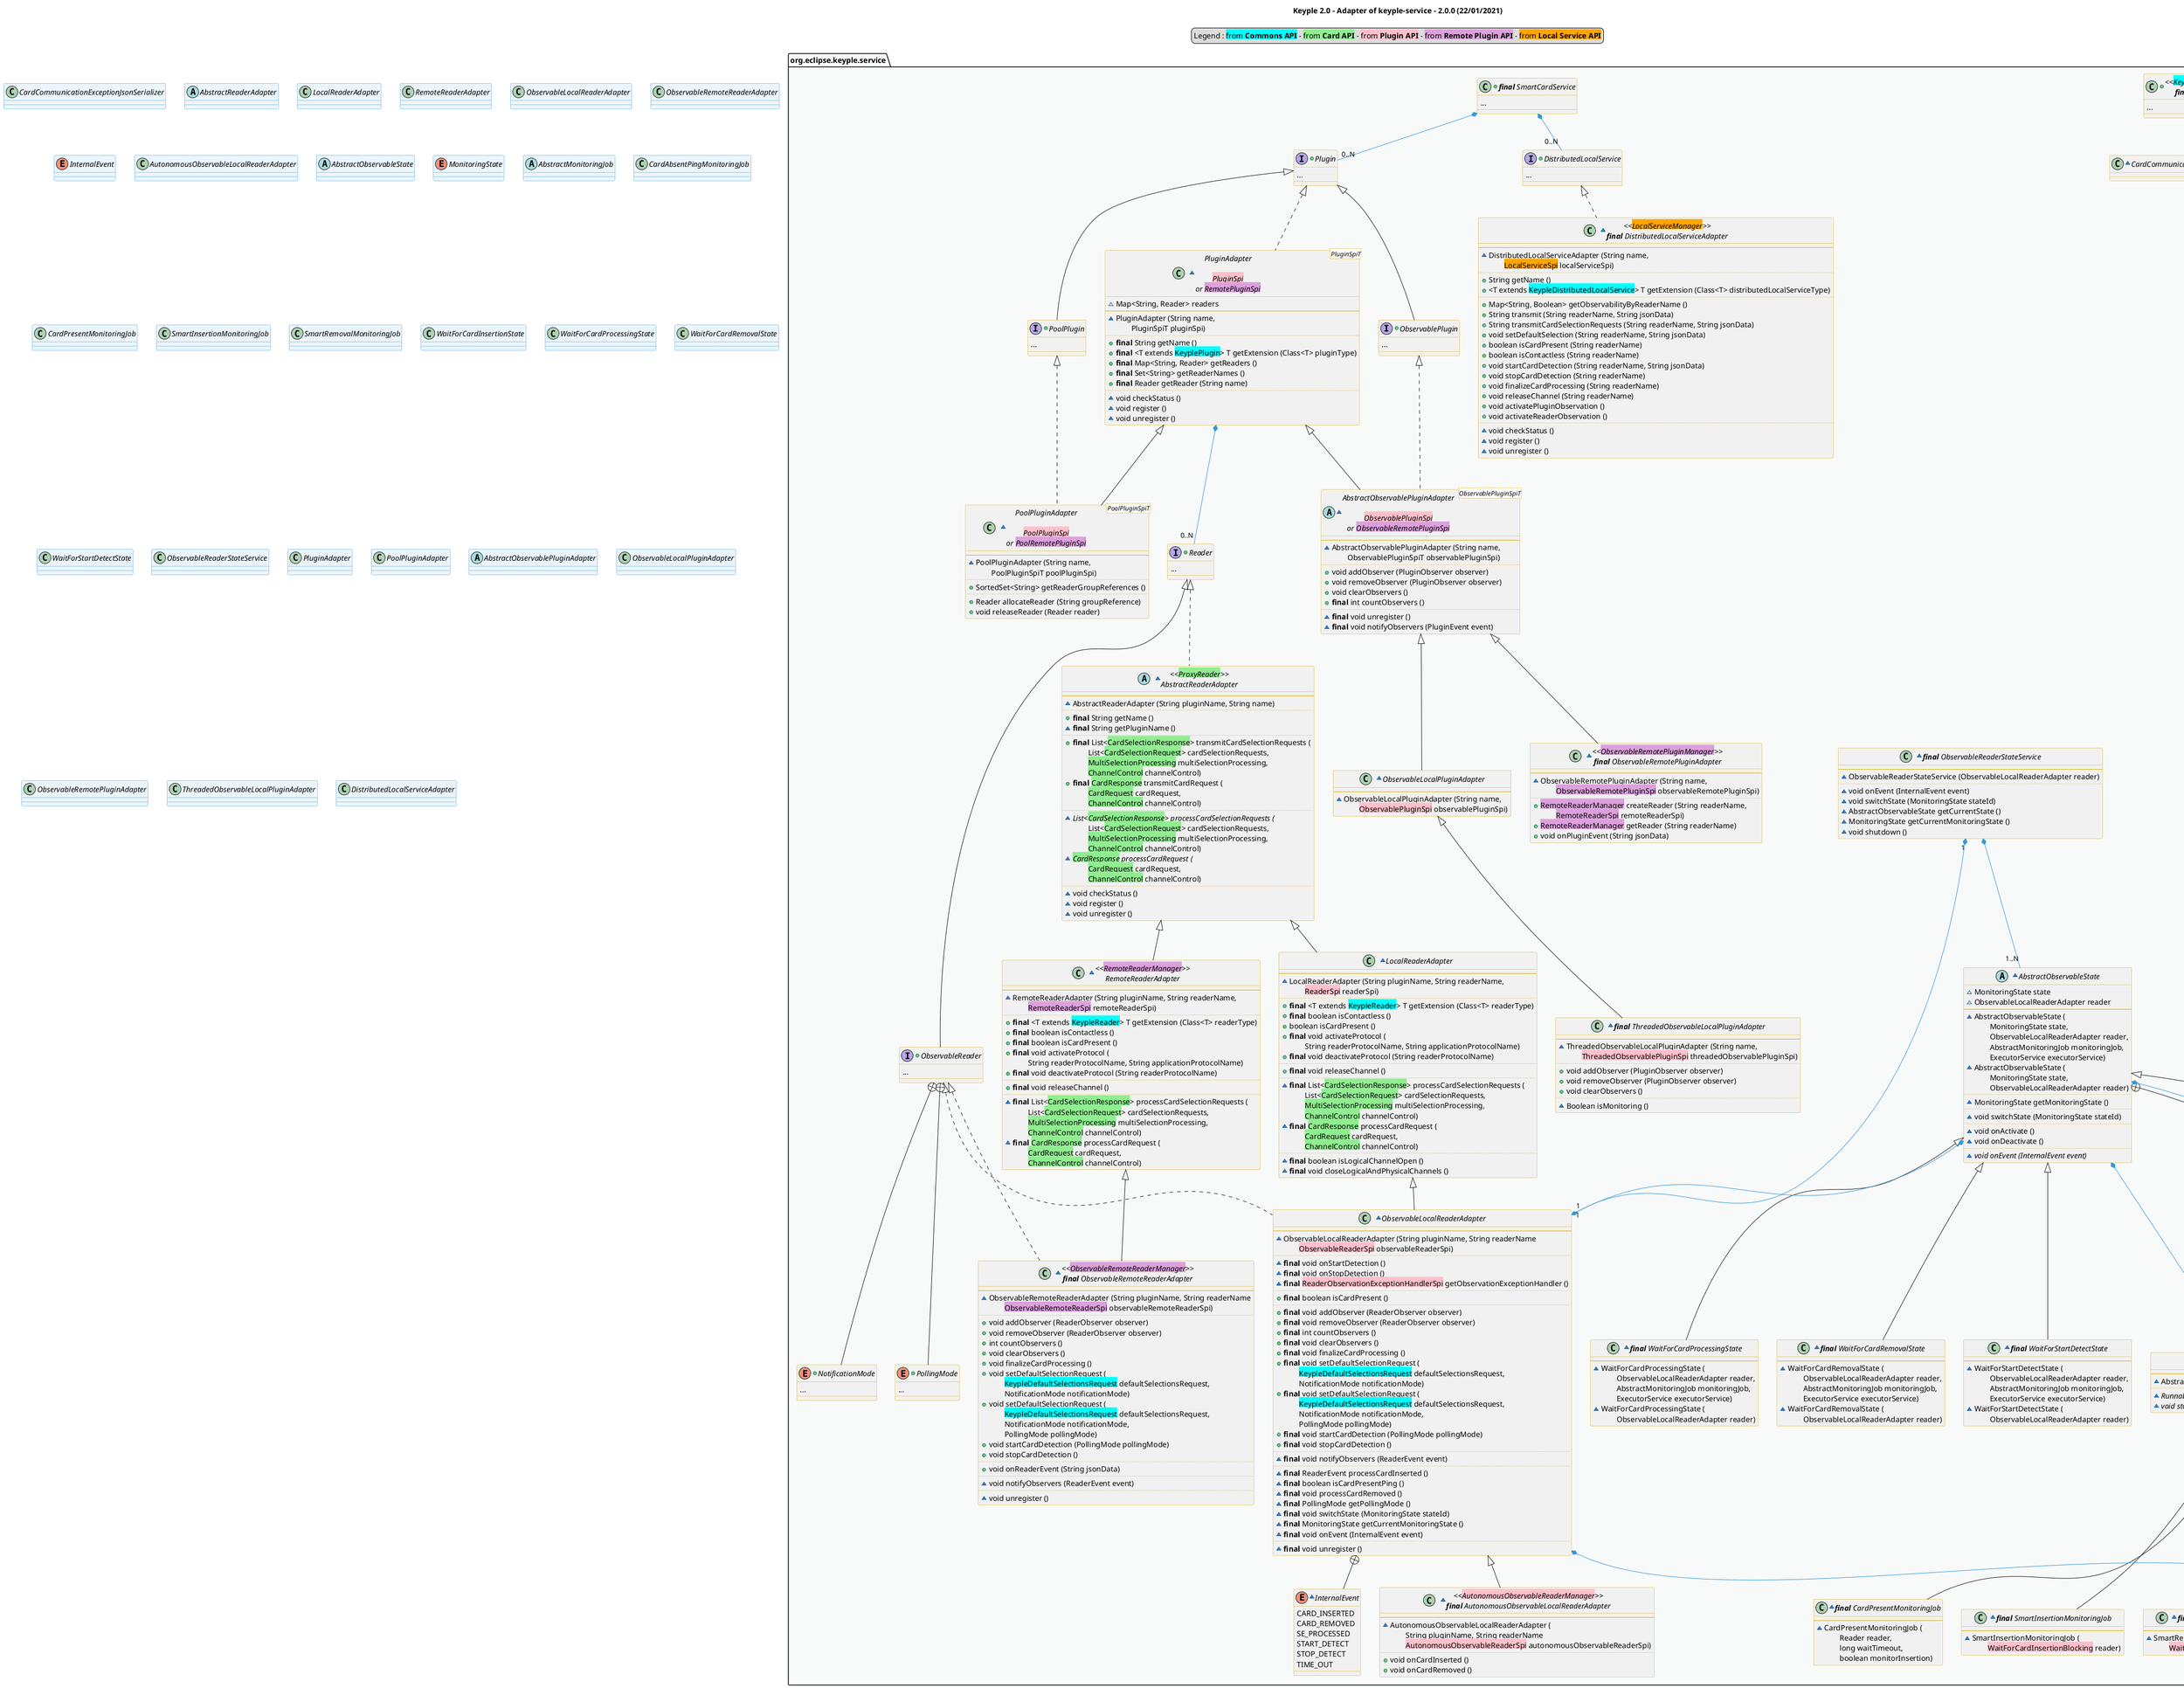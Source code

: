 @startuml
title
    Keyple 2.0 - Adapter of keyple-service - 2.0.0 (22/01/2021)
end title

' == THEME ==

'Couleurs issues de : https://htmlcolorcodes.com/fr/tableau-de-couleur/tableau-de-couleur-design-plat/
!define C_GREY1 F8F9F9
!define C_GREY2 F2F3F4
!define C_GREY3 E5E7E9
!define C_GREY4 D7DBDD
!define C_GREY5 CACFD2
!define C_GREY6 BDC3C7
!define C_LINK 3498DB
!define C_USE 27AE60

skinparam Shadowing false
skinparam ClassFontStyle italic
skinparam ClassBorderColor #D4AC0D
skinparam stereotypeABorderColor #A9DCDF
skinparam stereotypeIBorderColor #B4A7E5
skinparam stereotypeCBorderColor #ADD1B2
skinparam stereotypeEBorderColor #EB93DF
' Red
skinparam ClassBackgroundColor<<red>> #FDEDEC
skinparam ClassBorderColor<<red>> #E74C3C
hide <<red>> stereotype
' Purple
skinparam ClassBackgroundColor<<purple>> #F4ECF7
skinparam ClassBorderColor<<purple>> #8E44AD
hide <<purple>> stereotype
' blue
skinparam ClassBackgroundColor<<blue>> #EBF5FB
skinparam ClassBorderColor<<blue>> #3498DB
hide <<blue>> stereotype
' Green
skinparam ClassBackgroundColor<<green>> #E9F7EF
skinparam ClassBorderColor<<green>> #27AE60
hide <<green>> stereotype
' Grey
skinparam ClassBackgroundColor<<grey>> #EAECEE
skinparam ClassBorderColor<<grey>> #2C3E50
hide <<grey>> stereotype

' == CONTENT ==

legend top
    Legend : <back:cyan>from **Commons API**</back> - <back:lightGreen>from **Card API**</back> - <back:pink>from **Plugin API**</back> - <back:plum>from **Remote Plugin API**</back> - <back:orange>from **Local Service API**</back>
end legend

package "org.eclipse.keyple.service" as service {
    ' SPI
    package spi {
        +interface PluginObserver {
            ...
        }
        +interface ReaderObserver {
            ...
        }
    }
    ' SERVICE
    +class "**final** SmartCardService" as SmartCardService {
        ...
    }
    +interface Plugin {
        ...
    }
    +interface DistributedLocalService {
        ...
    }
    +interface ObservablePlugin extends Plugin {
        ...
    }
    +class "<<<back:cyan>KeyplePluginEvent</back>>>\n**final** PluginEvent" as PluginEvent {
        ...
    }
    +interface PoolPlugin extends Plugin {
        ...
    }
    +interface Reader {
        ...
    }
    +interface ObservableReader extends Reader {
        ...
    }
    +enum NotificationMode {
        ...
    }
    +enum PollingMode {
        ...
    }
    +class "<<<back:cyan>KeypleReaderEvent</back>>>\n**final** ReaderEvent" as ReaderEvent {
        ...
    }

    ' ADAPTERS
    ~class CardCommunicationExceptionJsonSerializer {
    }
    ~abstract class "<<<back:lightGreen>ProxyReader</back>>>\nAbstractReaderAdapter" as AbstractReaderAdapter implements Reader {
        --
        ~AbstractReaderAdapter (String pluginName, String name)
        ..
        +**final** String getName ()
        ~**final** String getPluginName ()
        ..
        +**final** List<<back:lightGreen>CardSelectionResponse</back>> transmitCardSelectionRequests (
            \tList<<back:lightGreen>CardSelectionRequest</back>> cardSelectionRequests,
            \t<back:lightGreen>MultiSelectionProcessing</back> multiSelectionProcessing,
            \t<back:lightGreen>ChannelControl</back> channelControl)
        +**final** <back:lightGreen>CardResponse</back> transmitCardRequest (
            \t<back:lightGreen>CardRequest</back> cardRequest,
            \t<back:lightGreen>ChannelControl</back> channelControl)
        ..
        ~{abstract} List<<back:lightGreen>CardSelectionResponse</back>> processCardSelectionRequests (
            \tList<<back:lightGreen>CardSelectionRequest</back>> cardSelectionRequests,
            \t<back:lightGreen>MultiSelectionProcessing</back> multiSelectionProcessing,
            \t<back:lightGreen>ChannelControl</back> channelControl)
        ~{abstract} <back:lightGreen>CardResponse</back> processCardRequest (
            \t<back:lightGreen>CardRequest</back> cardRequest,
            \t<back:lightGreen>ChannelControl</back> channelControl)
        ..
        ~void checkStatus ()
        ~void register ()
        ~void unregister ()
    }
    ~class LocalReaderAdapter extends AbstractReaderAdapter {
        --
        ~LocalReaderAdapter (String pluginName, String readerName,
            \t<back:pink>ReaderSpi</back> readerSpi)
        ..
        +**final** <T extends <back:cyan>KeypleReader</back>> T getExtension (Class<T> readerType)
        +**final** boolean isContactless ()
        +boolean isCardPresent ()
        +**final** void activateProtocol (
            \tString readerProtocolName, String applicationProtocolName)
        +**final** void deactivateProtocol (String readerProtocolName)
        ..
        +**final** void releaseChannel ()
        ..
        ~**final** List<<back:lightGreen>CardSelectionResponse</back>> processCardSelectionRequests (
            \tList<<back:lightGreen>CardSelectionRequest</back>> cardSelectionRequests,
            \t<back:lightGreen>MultiSelectionProcessing</back> multiSelectionProcessing,
            \t<back:lightGreen>ChannelControl</back> channelControl)
        ~**final** <back:lightGreen>CardResponse</back> processCardRequest (
            \t<back:lightGreen>CardRequest</back> cardRequest,
            \t<back:lightGreen>ChannelControl</back> channelControl)
        ..
        ~**final** boolean isLogicalChannelOpen ()
        ~**final** void closeLogicalAndPhysicalChannels ()
    }
    ~class "<<<back:plum>RemoteReaderManager</back>>>\nRemoteReaderAdapter" as RemoteReaderAdapter extends AbstractReaderAdapter {
        --
        ~RemoteReaderAdapter (String pluginName, String readerName,
            \t<back:plum>RemoteReaderSpi</back> remoteReaderSpi)
        ..
        +**final** <T extends <back:cyan>KeypleReader</back>> T getExtension (Class<T> readerType)
        +**final** boolean isContactless ()
        +**final** boolean isCardPresent ()
        +**final** void activateProtocol (
            \tString readerProtocolName, String applicationProtocolName)
        +**final** void deactivateProtocol (String readerProtocolName)
        ..
        +**final** void releaseChannel ()
        ..
        ~**final** List<<back:lightGreen>CardSelectionResponse</back>> processCardSelectionRequests (
            \tList<<back:lightGreen>CardSelectionRequest</back>> cardSelectionRequests,
            \t<back:lightGreen>MultiSelectionProcessing</back> multiSelectionProcessing,
            \t<back:lightGreen>ChannelControl</back> channelControl)
        ~**final** <back:lightGreen>CardResponse</back> processCardRequest (
            \t<back:lightGreen>CardRequest</back> cardRequest,
            \t<back:lightGreen>ChannelControl</back> channelControl)
    }
    ~class ObservableLocalReaderAdapter extends LocalReaderAdapter implements ObservableReader {
        --
        ~ObservableLocalReaderAdapter (String pluginName, String readerName
            \t<back:pink>ObservableReaderSpi</back> observableReaderSpi)
        ..
        ~**final** void onStartDetection ()
        ~**final** void onStopDetection ()
        ~**final** <back:pink>ReaderObservationExceptionHandlerSpi</back> getObservationExceptionHandler ()
        ..
        +**final** boolean isCardPresent ()
        ..
        +**final** void addObserver (ReaderObserver observer)
        +**final** void removeObserver (ReaderObserver observer)
        +**final** int countObservers ()
        +**final** void clearObservers ()
        +**final** void finalizeCardProcessing ()
        +**final** void setDefaultSelectionRequest (
            \t<back:cyan>KeypleDefaultSelectionsRequest</back> defaultSelectionsRequest,
            \tNotificationMode notificationMode)
        +**final** void setDefaultSelectionRequest (
            \t<back:cyan>KeypleDefaultSelectionsRequest</back> defaultSelectionsRequest,
            \tNotificationMode notificationMode,
            \tPollingMode pollingMode)
        +**final** void startCardDetection (PollingMode pollingMode)
        +**final** void stopCardDetection ()
        ..
        ~**final** void notifyObservers (ReaderEvent event)
        ..
        ~**final** ReaderEvent processCardInserted ()
        ~**final** boolean isCardPresentPing ()
        ~**final** void processCardRemoved ()
        ~**final** PollingMode getPollingMode ()
        ~**final** void switchState (MonitoringState stateId)
        ~**final** MonitoringState getCurrentMonitoringState ()
        ~**final** void onEvent (InternalEvent event)
        ..
        ~**final** void unregister ()
    }
    ~enum InternalEvent {
        CARD_INSERTED
        CARD_REMOVED
        SE_PROCESSED
        START_DETECT
        STOP_DETECT
        TIME_OUT
    }
    ~class "<<<back:pink>AutonomousObservableReaderManager</back>>>\n**final** AutonomousObservableLocalReaderAdapter" as AutonomousObservableLocalReaderAdapter extends ObservableLocalReaderAdapter {
        --
        ~AutonomousObservableLocalReaderAdapter (
            \tString pluginName, String readerName
            \t<back:pink>AutonomousObservableReaderSpi</back> autonomousObservableReaderSpi)
        ..
        +void onCardInserted ()
        +void onCardRemoved ()
    }
    ~class "<<<back:plum>ObservableRemoteReaderManager</back>>>\n**final** ObservableRemoteReaderAdapter" as ObservableRemoteReaderAdapter extends RemoteReaderAdapter implements ObservableReader {
        --
        ~ObservableRemoteReaderAdapter (String pluginName, String readerName
            \t<back:plum>ObservableRemoteReaderSpi</back> observableRemoteReaderSpi)
        ..
        +void addObserver (ReaderObserver observer)
        +void removeObserver (ReaderObserver observer)
        +int countObservers ()
        +void clearObservers ()
        +void finalizeCardProcessing ()
        +void setDefaultSelectionRequest (
            \t<back:cyan>KeypleDefaultSelectionsRequest</back> defaultSelectionsRequest,
            \tNotificationMode notificationMode)
        +void setDefaultSelectionRequest (
            \t<back:cyan>KeypleDefaultSelectionsRequest</back> defaultSelectionsRequest,
            \tNotificationMode notificationMode,
            \tPollingMode pollingMode)
        +void startCardDetection (PollingMode pollingMode)
        +void stopCardDetection ()
        ..
        +void onReaderEvent (String jsonData)
        ..
        ~void notifyObservers (ReaderEvent event)
        ..
        ~void unregister ()
    }

    ' AUTOMATE
    ~class "**final** ObservableReaderStateService" as ObservableReaderStateService {
        --
        ~ObservableReaderStateService (ObservableLocalReaderAdapter reader)
        ..
        ~void onEvent (InternalEvent event)
        ~void switchState (MonitoringState stateId)
        ~AbstractObservableState getCurrentState ()
        ~MonitoringState getCurrentMonitoringState ()
        ~void shutdown ()
    }
    ~abstract class AbstractObservableState {
        ~MonitoringState state
        ~ObservableLocalReaderAdapter reader
        --
        ~AbstractObservableState (
            \tMonitoringState state,
            \tObservableLocalReaderAdapter reader,
            \tAbstractMonitoringJob monitoringJob,
            \tExecutorService executorService)
        ~AbstractObservableState (
            \tMonitoringState state,
            \tObservableLocalReaderAdapter reader)
        ..
        ~MonitoringState getMonitoringState ()
        ..
        ~void switchState (MonitoringState stateId)
        ..
        ~void onActivate ()
        ~void onDeactivate ()
        ..
        ~{abstract} void onEvent (InternalEvent event)
    }
    ~enum MonitoringState {
        WAIT_FOR_START_DETECTION
        WAIT_FOR_SE_INSERTION
        WAIT_FOR_SE_PROCESSING
        WAIT_FOR_SE_REMOVAL
    }
    ~class "**final** WaitForCardInsertionState" as WaitForCardInsertionState extends AbstractObservableState {
        --
        ~WaitForCardInsertionState (
            \tObservableLocalReaderAdapter reader,
            \tAbstractMonitoringJob monitoringJob,
            \tExecutorService executorService)
        ~WaitForCardInsertionState (
            \tObservableLocalReaderAdapter reader)
    }
    ~class "**final** WaitForCardProcessingState" as WaitForCardProcessingState extends AbstractObservableState {
        --
        ~WaitForCardProcessingState (
            \tObservableLocalReaderAdapter reader,
            \tAbstractMonitoringJob monitoringJob,
            \tExecutorService executorService)
        ~WaitForCardProcessingState (
            \tObservableLocalReaderAdapter reader)
    }
    ~class "**final** WaitForCardRemovalState" as WaitForCardRemovalState extends AbstractObservableState {
        --
        ~WaitForCardRemovalState (
            \tObservableLocalReaderAdapter reader,
            \tAbstractMonitoringJob monitoringJob,
            \tExecutorService executorService)
        ~WaitForCardRemovalState (
            \tObservableLocalReaderAdapter reader)
    }
    ~class "**final** WaitForStartDetectState" as WaitForStartDetectState extends AbstractObservableState {
        --
        ~WaitForStartDetectState (
            \tObservableLocalReaderAdapter reader,
            \tAbstractMonitoringJob monitoringJob,
            \tExecutorService executorService)
        ~WaitForStartDetectState (
            \tObservableLocalReaderAdapter reader)
    }
    ~abstract class AbstractMonitoringJob {
        --
        ~AbstractMonitoringJob ()
        ..
        ~{abstract} Runnable getMonitoringJob (AbstractObservableState state)
        ~{abstract} void stop ()
    }
    ~class "**final** CardAbsentPingMonitoringJob" as CardAbsentPingMonitoringJob extends AbstractMonitoringJob {
        --
        ~CardAbsentPingMonitoringJob (
            \tObservableLocalReaderAdapter reader)
        ~CardAbsentPingMonitoringJob (
            \tObservableLocalReaderAdapter reader,
            \tlong removalWait)
    }
    ~class "**final** CardPresentMonitoringJob" as CardPresentMonitoringJob extends AbstractMonitoringJob {
        --
        ~CardPresentMonitoringJob (
            \tReader reader,
            \tlong waitTimeout,
            \tboolean monitorInsertion)
    }
    ~class "**final** SmartInsertionMonitoringJob" as SmartInsertionMonitoringJob extends AbstractMonitoringJob {
        --
        ~SmartInsertionMonitoringJob (
            \t<back:pink>WaitForCardInsertionBlocking</back> reader)
    }
    ~class "**final** SmartRemovalMonitoringJob" as SmartRemovalMonitoringJob extends AbstractMonitoringJob {
        --
        ~SmartRemovalMonitoringJob (
            \t<back:pink>WaitForCardRemovalBlocking</back> reader)
    }
    ' PLUGIN
    ~class "PluginAdapter\n\n<back:pink>PluginSpi</back>\nor <back:plum>RemotePluginSpi</back>" as PluginAdapter<PluginSpiT> implements Plugin {
        ~Map<String, Reader> readers
        --
        ~PluginAdapter (String name,
            \tPluginSpiT pluginSpi)
        ..
        +**final** String getName ()
        +**final** <T extends <back:cyan>KeyplePlugin</back>> T getExtension (Class<T> pluginType)
        +**final** Map<String, Reader> getReaders ()
        +**final** Set<String> getReaderNames ()
        +**final** Reader getReader (String name)
        ..
        ~void checkStatus ()
        ~void register ()
        ~void unregister ()
    }
    ~class "<<<back:orange>LocalServiceManager</back>>>\n**final** DistributedLocalServiceAdapter" as DistributedLocalServiceAdapter implements DistributedLocalService {
        --
        ~DistributedLocalServiceAdapter (String name,
            \t<back:orange>LocalServiceSpi</back> localServiceSpi)
        ..
        +String getName ()
        +<T extends <back:cyan>KeypleDistributedLocalService</back>> T getExtension (Class<T> distributedLocalServiceType)
        ..
        +Map<String, Boolean> getObservabilityByReaderName ()
        +String transmit (String readerName, String jsonData)
        +String transmitCardSelectionRequests (String readerName, String jsonData)
        +void setDefaultSelection (String readerName, String jsonData)
        +boolean isCardPresent (String readerName)
        +boolean isContactless (String readerName)
        +void startCardDetection (String readerName, String jsonData)
        +void stopCardDetection (String readerName)
        +void finalizeCardProcessing (String readerName)
        +void releaseChannel (String readerName)
        +void activatePluginObservation ()
        +void activateReaderObservation ()
        ..
        ~void checkStatus ()
        ~void register ()
        ~void unregister ()
    }
    ~class "PoolPluginAdapter\n\n<back:pink>PoolPluginSpi</back>\nor <back:plum>PoolRemotePluginSpi</back>" as PoolPluginAdapter<PoolPluginSpiT> extends PluginAdapter implements PoolPlugin {
        --
        ~PoolPluginAdapter (String name,
            \tPoolPluginSpiT poolPluginSpi)
        ..
        +SortedSet<String> getReaderGroupReferences ()
        ..
        +Reader allocateReader (String groupReference)
        +void releaseReader (Reader reader)
    }
    ~abstract class "AbstractObservablePluginAdapter\n\n<back:pink>ObservablePluginSpi</back>\nor <back:plum>ObservableRemotePluginSpi</back>" as AbstractObservablePluginAdapter<ObservablePluginSpiT> extends PluginAdapter implements ObservablePlugin {
        --
        ~AbstractObservablePluginAdapter (String name,
            \tObservablePluginSpiT observablePluginSpi)
        ..
        +void addObserver (PluginObserver observer)
        +void removeObserver (PluginObserver observer)
        +void clearObservers ()
        +**final** int countObservers ()
        ..
        ~**final** void unregister ()
        ~**final** void notifyObservers (PluginEvent event)
    }
    ~class ObservableLocalPluginAdapter extends AbstractObservablePluginAdapter {
        --
        ~ObservableLocalPluginAdapter (String name,
            \t<back:pink>ObservablePluginSpi</back> observablePluginSpi)
    }
    ~class "<<<back:plum>ObservableRemotePluginManager</back>>>\n**final** ObservableRemotePluginAdapter" as ObservableRemotePluginAdapter extends AbstractObservablePluginAdapter {
        --
        ~ObservableRemotePluginAdapter (String name,
            \t<back:plum>ObservableRemotePluginSpi</back> observableRemotePluginSpi)
        ..
        +<back:plum>RemoteReaderManager</back> createReader (String readerName,
            \t<back:plum>RemoteReaderSpi</back> remoteReaderSpi)
        +<back:plum>RemoteReaderManager</back> getReader (String readerName)
        +void onPluginEvent (String jsonData)
    }
    ~class "**final** ThreadedObservableLocalPluginAdapter" as ThreadedObservableLocalPluginAdapter extends ObservableLocalPluginAdapter {
        --
        ~ThreadedObservableLocalPluginAdapter (String name,
            \t<back:pink>ThreadedObservablePluginSpi</back> threadedObservablePluginSpi)
        ..
        +void addObserver (PluginObserver observer)
        +void removeObserver (PluginObserver observer)
        +void clearObservers ()
        ..
        ~Boolean isMonitoring ()
    }
}

' Associations

SmartCardService *-- "0..N" Plugin #C_LINK
SmartCardService *-- "0..N" DistributedLocalService #C_LINK

ObservableReader +-- NotificationMode
ObservableReader +-- PollingMode


ObservableLocalReaderAdapter +-- InternalEvent
ObservableLocalReaderAdapter "1" *-up-* "1" ObservableReaderStateService #C_LINK

ObservableReaderStateService *-- "1..N" AbstractObservableState #C_LINK

AbstractObservableState +-- MonitoringState
AbstractObservableState *-- "1" MonitoringState #C_LINK
AbstractObservableState *-- "1" ObservableLocalReaderAdapter #C_LINK
AbstractObservableState *-- "0..1" AbstractMonitoringJob #C_LINK

PluginAdapter *-- "0..N" Reader #C_LINK

ObservablePluginAdapter *-- "0..N" PluginObserver #C_LINK

ObservableLocalReaderAdapter *-- "0..N" ReaderObserver #C_LINK

' == LAYOUT ==

'CardAPI -[hidden]- SmartCardService

' == STYLE ==

package service #C_GREY1 {}
package spi #C_GREY2 {}

class CardCommunicationExceptionJsonSerializer <<blue>>
abstract class AbstractReaderAdapter <<blue>>
class LocalReaderAdapter <<blue>>
class RemoteReaderAdapter <<blue>>
class ObservableLocalReaderAdapter <<blue>>
class ObservableRemoteReaderAdapter <<blue>>
enum InternalEvent <<blue>>
class AutonomousObservableLocalReaderAdapter <<blue>>
abstract class AbstractObservableState <<blue>>
enum MonitoringState <<blue>>
abstract class AbstractMonitoringJob <<blue>>
class CardAbsentPingMonitoringJob <<blue>>
class CardPresentMonitoringJob <<blue>>
class SmartInsertionMonitoringJob <<blue>>
class SmartRemovalMonitoringJob <<blue>>
class WaitForCardInsertionState <<blue>>
class WaitForCardProcessingState <<blue>>
class WaitForCardRemovalState <<blue>>
class WaitForStartDetectState <<blue>>
class ObservableReaderStateService <<blue>>

class PluginAdapter <<blue>>
class PoolPluginAdapter <<blue>>
abstract class AbstractObservablePluginAdapter <<blue>>
class ObservableLocalPluginAdapter <<blue>>
class ObservableRemotePluginAdapter <<blue>>
class ThreadedObservableLocalPluginAdapter <<blue>>
class DistributedLocalServiceAdapter <<blue>>

@enduml